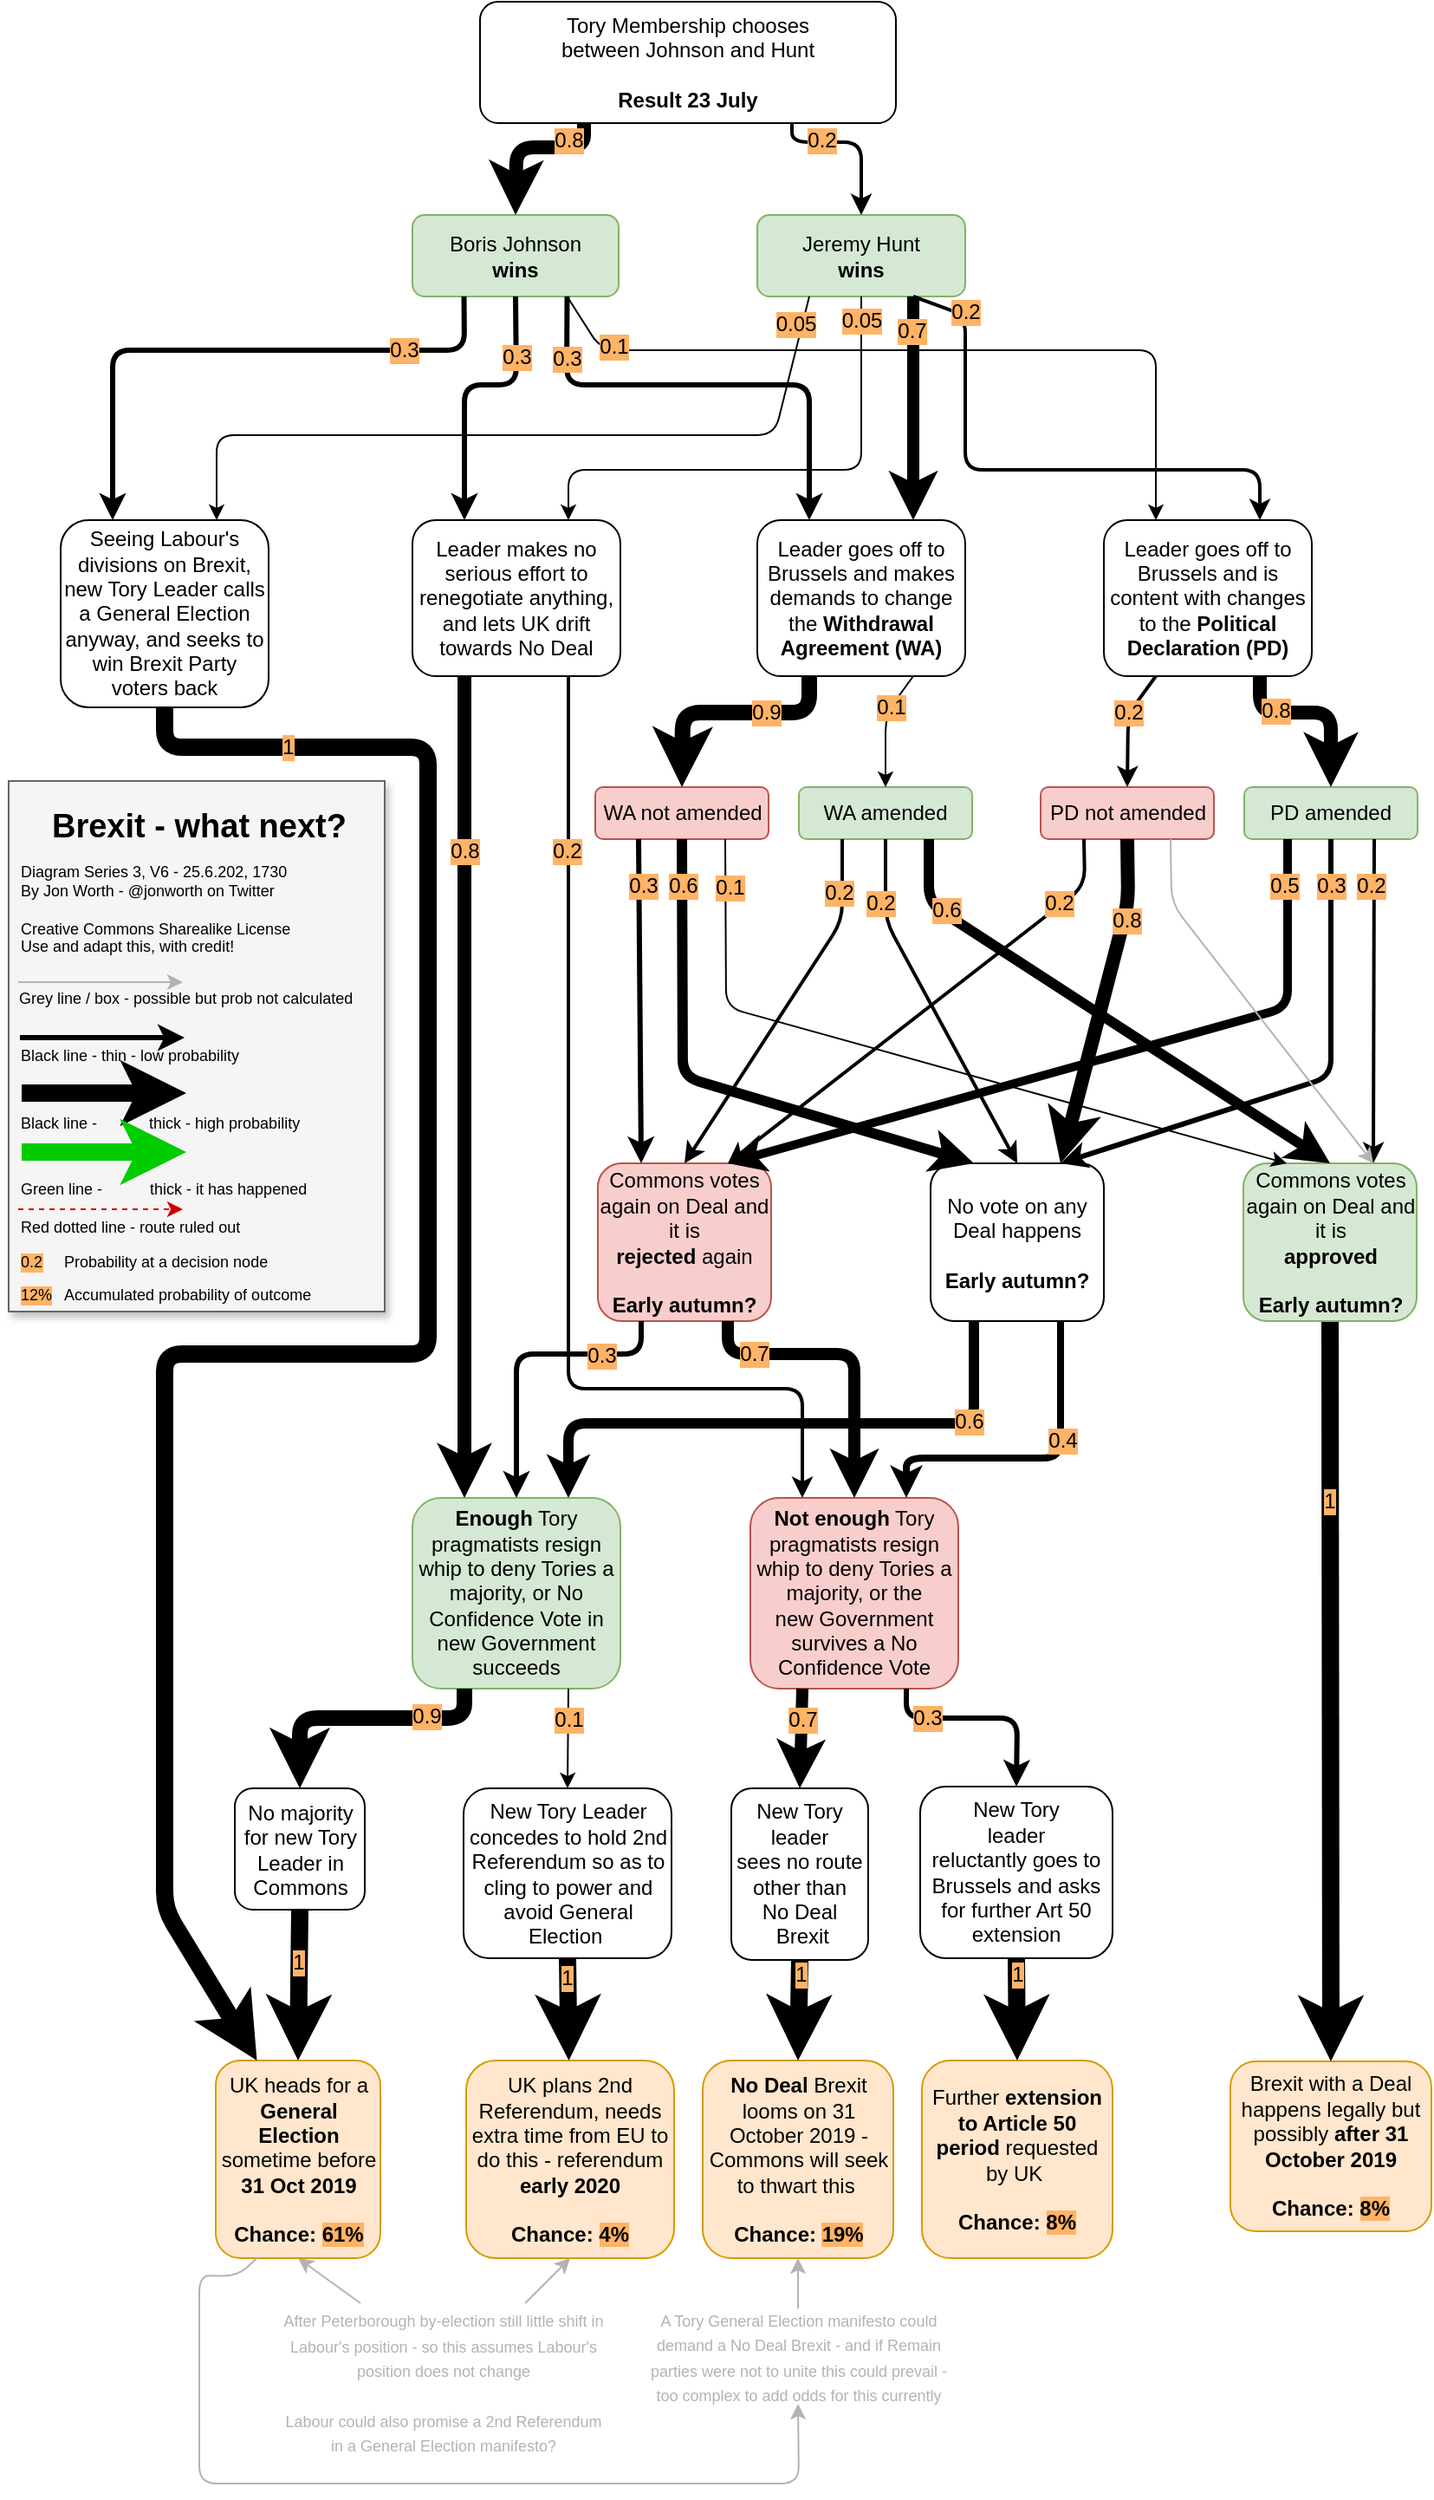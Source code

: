 <mxfile version="10.8.0" type="device"><diagram id="lSXVcm9r7wIJ1-dpV6qa" name="Page-1"><mxGraphModel dx="1078" dy="635" grid="1" gridSize="10" guides="1" tooltips="1" connect="1" arrows="1" fold="1" page="1" pageScale="1" pageWidth="827" pageHeight="1169" math="0" shadow="0"><root><mxCell id="0"/><mxCell id="1" parent="0"/><mxCell id="7K7P4XBZ72VktKCeOSTk-10" value="Tory Membership chooses&lt;br&gt;between Johnson and Hunt&lt;br&gt;&lt;br&gt;&lt;b&gt;Result 23 July&lt;/b&gt;&lt;br&gt;" style="rounded=1;whiteSpace=wrap;html=1;fontSize=12;" parent="1" vertex="1"><mxGeometry x="276" y="10" width="240" height="70" as="geometry"/></mxCell><mxCell id="7K7P4XBZ72VktKCeOSTk-11" value="Boris Johnson&lt;br&gt;&lt;b&gt;wins&lt;/b&gt;&lt;br&gt;" style="rounded=1;whiteSpace=wrap;html=1;fillColor=#d5e8d4;strokeColor=#82b366;fontSize=12;" parent="1" vertex="1"><mxGeometry x="237" y="133" width="119" height="47" as="geometry"/></mxCell><mxCell id="7K7P4XBZ72VktKCeOSTk-12" value="Jeremy Hunt&lt;br&gt;&lt;b&gt;wins&lt;/b&gt;&lt;br&gt;" style="rounded=1;whiteSpace=wrap;html=1;fillColor=#d5e8d4;strokeColor=#82b366;fontSize=12;" parent="1" vertex="1"><mxGeometry x="436" y="133" width="120" height="47" as="geometry"/></mxCell><mxCell id="7K7P4XBZ72VktKCeOSTk-15" value="&lt;b style=&quot;font-size: 12px&quot;&gt;Enough&lt;/b&gt; Tory pragmatists resign whip to deny Tories a majority, or No Confidence Vote in new Government succeeds" style="rounded=1;whiteSpace=wrap;html=1;fillColor=#d5e8d4;strokeColor=#82b366;fontSize=12;" parent="1" vertex="1"><mxGeometry x="237" y="873" width="120" height="110" as="geometry"/></mxCell><mxCell id="7K7P4XBZ72VktKCeOSTk-16" value="&lt;b style=&quot;font-size: 12px&quot;&gt;Not enough&lt;/b&gt; Tory pragmatists resign whip to deny Tories a majority, or the&lt;br&gt;new Government survives a No Confidence Vote" style="rounded=1;whiteSpace=wrap;html=1;fillColor=#f8cecc;strokeColor=#b85450;fontSize=12;" parent="1" vertex="1"><mxGeometry x="432" y="873" width="120" height="110" as="geometry"/></mxCell><mxCell id="7K7P4XBZ72VktKCeOSTk-19" value="" style="endArrow=classic;html=1;strokeWidth=8;entryX=0.5;entryY=0;entryDx=0;entryDy=0;exitX=0.25;exitY=1;exitDx=0;exitDy=0;fontSize=12;" parent="1" source="7K7P4XBZ72VktKCeOSTk-10" target="7K7P4XBZ72VktKCeOSTk-11" edge="1"><mxGeometry width="50" height="50" relative="1" as="geometry"><mxPoint x="171" y="39.5" as="sourcePoint"/><mxPoint x="221" y="-10.5" as="targetPoint"/><Array as="points"><mxPoint x="336" y="94"/><mxPoint x="297" y="94"/></Array></mxGeometry></mxCell><mxCell id="7K7P4XBZ72VktKCeOSTk-44" value="0.8" style="text;html=1;resizable=0;points=[];align=center;verticalAlign=middle;labelBackgroundColor=#FFB366;fontSize=12;" parent="7K7P4XBZ72VktKCeOSTk-19" vertex="1" connectable="0"><mxGeometry x="-0.246" y="-1" relative="1" as="geometry"><mxPoint x="11.5" y="-3" as="offset"/></mxGeometry></mxCell><mxCell id="7K7P4XBZ72VktKCeOSTk-20" value="" style="endArrow=classic;html=1;strokeWidth=2;entryX=0.5;entryY=0;entryDx=0;entryDy=0;fontSize=12;exitX=0.75;exitY=1;exitDx=0;exitDy=0;" parent="1" source="7K7P4XBZ72VktKCeOSTk-10" edge="1"><mxGeometry width="50" height="50" relative="1" as="geometry"><mxPoint x="456" y="91" as="sourcePoint"/><mxPoint x="496" y="133" as="targetPoint"/><Array as="points"><mxPoint x="456" y="91"/><mxPoint x="496" y="91"/></Array></mxGeometry></mxCell><mxCell id="7K7P4XBZ72VktKCeOSTk-45" value="0.2" style="text;html=1;resizable=0;points=[];align=center;verticalAlign=middle;labelBackgroundColor=#FFB366;fontSize=12;" parent="7K7P4XBZ72VktKCeOSTk-20" vertex="1" connectable="0"><mxGeometry x="-0.396" y="1" relative="1" as="geometry"><mxPoint as="offset"/></mxGeometry></mxCell><mxCell id="7K7P4XBZ72VktKCeOSTk-30" value="New Tory&lt;br&gt;leader&lt;br&gt;sees no route other than&lt;br&gt;No Deal&lt;br&gt;&amp;nbsp;Brexit" style="rounded=1;whiteSpace=wrap;html=1;fontSize=12;" parent="1" vertex="1"><mxGeometry x="421" y="1040.5" width="79" height="99" as="geometry"/></mxCell><mxCell id="7K7P4XBZ72VktKCeOSTk-32" value="New Tory Leader concedes to hold 2nd Referendum so as to cling to power and avoid General Election&amp;nbsp;" style="rounded=1;whiteSpace=wrap;html=1;fontSize=12;" parent="1" vertex="1"><mxGeometry x="266.5" y="1040.5" width="120" height="98" as="geometry"/></mxCell><mxCell id="7K7P4XBZ72VktKCeOSTk-33" value="" style="endArrow=classic;html=1;strokeWidth=1;exitX=0.75;exitY=1;exitDx=0;exitDy=0;fontSize=12;entryX=0.5;entryY=0;entryDx=0;entryDy=0;" parent="1" source="7K7P4XBZ72VktKCeOSTk-15" target="7K7P4XBZ72VktKCeOSTk-32" edge="1"><mxGeometry width="50" height="50" relative="1" as="geometry"><mxPoint x="11" y="870" as="sourcePoint"/><mxPoint x="115.5" y="872" as="targetPoint"/><Array as="points"/></mxGeometry></mxCell><mxCell id="7K7P4XBZ72VktKCeOSTk-53" value="0.1" style="text;html=1;resizable=0;points=[];align=center;verticalAlign=middle;labelBackgroundColor=#FFB366;fontSize=12;" parent="7K7P4XBZ72VktKCeOSTk-33" vertex="1" connectable="0"><mxGeometry x="-0.387" relative="1" as="geometry"><mxPoint as="offset"/></mxGeometry></mxCell><mxCell id="7K7P4XBZ72VktKCeOSTk-34" value="" style="endArrow=classic;html=1;strokeWidth=9;fontSize=12;entryX=0.5;entryY=0;entryDx=0;entryDy=0;exitX=0.25;exitY=1;exitDx=0;exitDy=0;" parent="1" source="7K7P4XBZ72VktKCeOSTk-15" target="ezZ561g6iPy63EXMOgBz-4" edge="1"><mxGeometry width="50" height="50" relative="1" as="geometry"><mxPoint x="105.5" y="822" as="sourcePoint"/><mxPoint x="155.5" y="852" as="targetPoint"/><Array as="points"><mxPoint x="267" y="1000"/><mxPoint x="172" y="1000"/></Array></mxGeometry></mxCell><mxCell id="7K7P4XBZ72VktKCeOSTk-54" value="0.9" style="text;html=1;resizable=0;points=[];align=center;verticalAlign=middle;labelBackgroundColor=#FFB366;fontSize=12;" parent="7K7P4XBZ72VktKCeOSTk-34" vertex="1" connectable="0"><mxGeometry x="-0.487" y="-1" relative="1" as="geometry"><mxPoint as="offset"/></mxGeometry></mxCell><mxCell id="7K7P4XBZ72VktKCeOSTk-35" value="" style="endArrow=classic;html=1;strokeWidth=7;exitX=0.25;exitY=1;exitDx=0;exitDy=0;entryX=0.5;entryY=0;entryDx=0;entryDy=0;fontSize=12;" parent="1" source="7K7P4XBZ72VktKCeOSTk-16" target="7K7P4XBZ72VktKCeOSTk-30" edge="1"><mxGeometry width="50" height="50" relative="1" as="geometry"><mxPoint x="531" y="880" as="sourcePoint"/><mxPoint x="581" y="830" as="targetPoint"/><Array as="points"/></mxGeometry></mxCell><mxCell id="7K7P4XBZ72VktKCeOSTk-55" value="0.7" style="text;html=1;resizable=0;points=[];align=center;verticalAlign=middle;labelBackgroundColor=#FFB366;fontSize=12;" parent="7K7P4XBZ72VktKCeOSTk-35" vertex="1" connectable="0"><mxGeometry x="-0.389" relative="1" as="geometry"><mxPoint as="offset"/></mxGeometry></mxCell><mxCell id="7K7P4XBZ72VktKCeOSTk-57" value="UK plans 2nd Referendum, needs extra time from EU to do this - referendum &lt;b&gt;early 2020&lt;br&gt;&lt;/b&gt;&lt;br&gt;&lt;b&gt;Chance: &lt;span style=&quot;background-color: rgb(255 , 179 , 102)&quot;&gt;4%&lt;/span&gt;&lt;/b&gt;&lt;br&gt;" style="rounded=1;whiteSpace=wrap;html=1;fillColor=#ffe6cc;strokeColor=#d79b00;fontSize=12;" parent="1" vertex="1"><mxGeometry x="268" y="1197.5" width="120" height="114" as="geometry"/></mxCell><mxCell id="7K7P4XBZ72VktKCeOSTk-63" value="&lt;b&gt;No Deal &lt;/b&gt;Brexit looms on 31 October 2019 - Commons will seek to thwart this&amp;nbsp;&lt;br&gt;&lt;br&gt;&lt;b&gt;Chance: &lt;span style=&quot;background-color: rgb(255 , 179 , 102)&quot;&gt;19%&lt;/span&gt;&lt;/b&gt;&lt;br&gt;" style="rounded=1;whiteSpace=wrap;html=1;fillColor=#ffe6cc;strokeColor=#d79b00;fontSize=12;" parent="1" vertex="1"><mxGeometry x="404.5" y="1197.5" width="110" height="114" as="geometry"/></mxCell><mxCell id="7K7P4XBZ72VktKCeOSTk-64" value="" style="endArrow=classic;html=1;strokeWidth=10;fontSize=12;entryX=0.5;entryY=0;entryDx=0;entryDy=0;exitX=0.5;exitY=1;exitDx=0;exitDy=0;" parent="1" source="7K7P4XBZ72VktKCeOSTk-30" target="7K7P4XBZ72VktKCeOSTk-63" edge="1"><mxGeometry width="50" height="50" relative="1" as="geometry"><mxPoint x="405.5" y="1200.5" as="sourcePoint"/><mxPoint x="436" y="1254.5" as="targetPoint"/></mxGeometry></mxCell><mxCell id="7K7P4XBZ72VktKCeOSTk-76" value="1" style="text;html=1;resizable=0;points=[];align=center;verticalAlign=middle;labelBackgroundColor=#FFB366;fontSize=12;" parent="7K7P4XBZ72VktKCeOSTk-64" vertex="1" connectable="0"><mxGeometry x="-0.394" relative="1" as="geometry"><mxPoint x="0.5" y="-9" as="offset"/></mxGeometry></mxCell><mxCell id="7K7P4XBZ72VktKCeOSTk-71" value="" style="endArrow=classic;html=1;strokeWidth=10;fontSize=12;exitX=0.5;exitY=1;exitDx=0;exitDy=0;" parent="1" source="7K7P4XBZ72VktKCeOSTk-32" target="7K7P4XBZ72VktKCeOSTk-57" edge="1"><mxGeometry width="50" height="50" relative="1" as="geometry"><mxPoint x="302" y="1120.5" as="sourcePoint"/><mxPoint x="302" y="1220.5" as="targetPoint"/></mxGeometry></mxCell><mxCell id="7K7P4XBZ72VktKCeOSTk-74" value="1" style="text;html=1;resizable=0;points=[];align=center;verticalAlign=middle;labelBackgroundColor=#FFB366;fontSize=12;" parent="7K7P4XBZ72VktKCeOSTk-71" vertex="1" connectable="0"><mxGeometry x="-0.616" y="-1" relative="1" as="geometry"><mxPoint as="offset"/></mxGeometry></mxCell><mxCell id="7K7P4XBZ72VktKCeOSTk-72" value="Brexit with a Deal happens legally but possibly &lt;b&gt;after&lt;/b&gt;&lt;b style=&quot;font-size: 12px&quot;&gt;&amp;nbsp;31 October 2019&lt;br&gt;&lt;br&gt;Chance: &lt;span style=&quot;background-color: rgb(255 , 179 , 102)&quot;&gt;8%&lt;/span&gt;&lt;br&gt;&lt;/b&gt;" style="rounded=1;whiteSpace=wrap;html=1;fillColor=#ffe6cc;strokeColor=#d79b00;fontSize=12;" parent="1" vertex="1"><mxGeometry x="709" y="1198" width="116" height="98" as="geometry"/></mxCell><mxCell id="7K7P4XBZ72VktKCeOSTk-73" value="" style="endArrow=classic;html=1;strokeWidth=10;fontSize=12;entryX=0.5;entryY=0;entryDx=0;entryDy=0;exitX=0.5;exitY=1;exitDx=0;exitDy=0;" parent="1" source="BL-kFux2TK3ZMEraRpLe-17" target="7K7P4XBZ72VktKCeOSTk-72" edge="1"><mxGeometry width="50" height="50" relative="1" as="geometry"><mxPoint x="613" y="989" as="sourcePoint"/><mxPoint x="501.5" y="969" as="targetPoint"/></mxGeometry></mxCell><mxCell id="7K7P4XBZ72VktKCeOSTk-80" value="1" style="text;html=1;resizable=0;points=[];align=center;verticalAlign=middle;labelBackgroundColor=#FFB366;fontSize=12;" parent="7K7P4XBZ72VktKCeOSTk-73" vertex="1" connectable="0"><mxGeometry x="-0.515" y="-1" relative="1" as="geometry"><mxPoint as="offset"/></mxGeometry></mxCell><mxCell id="7K7P4XBZ72VktKCeOSTk-86" value="" style="rounded=0;whiteSpace=wrap;html=1;labelBackgroundColor=none;strokeColor=#666666;fontSize=10;fontColor=#333333;fillColor=#f5f5f5;shadow=1;" parent="1" vertex="1"><mxGeometry x="4" y="459.5" width="217" height="306" as="geometry"/></mxCell><mxCell id="7K7P4XBZ72VktKCeOSTk-87" value="Grey line / box - possible but prob not calculated" style="text;html=1;resizable=0;points=[];autosize=1;align=left;verticalAlign=top;spacingTop=-4;fontSize=9;" parent="1" vertex="1"><mxGeometry x="8" y="576.5" width="210" height="10" as="geometry"/></mxCell><mxCell id="7K7P4XBZ72VktKCeOSTk-88" value="&lt;b&gt;&lt;font style=&quot;font-size: 19px&quot;&gt;Brexit - what next?&lt;/font&gt;&lt;br&gt;&lt;/b&gt;" style="text;html=1;strokeColor=none;fillColor=none;spacing=5;spacingTop=-20;whiteSpace=wrap;overflow=hidden;rounded=0;labelBackgroundColor=none;fontSize=24;align=center;" parent="1" vertex="1"><mxGeometry x="5.5" y="479.5" width="216" height="44" as="geometry"/></mxCell><mxCell id="7K7P4XBZ72VktKCeOSTk-89" value="" style="endArrow=classic;html=1;strokeColor=#B3B3B3;strokeWidth=1;fillColor=#000000;fontSize=9;" parent="1" edge="1"><mxGeometry width="50" height="50" relative="1" as="geometry"><mxPoint x="9.5" y="575.5" as="sourcePoint"/><mxPoint x="104.5" y="575.5" as="targetPoint"/></mxGeometry></mxCell><mxCell id="7K7P4XBZ72VktKCeOSTk-90" value="Black line - thin - low probability" style="text;html=1;resizable=0;points=[];autosize=1;align=left;verticalAlign=top;spacingTop=-4;fontSize=9;" parent="1" vertex="1"><mxGeometry x="9" y="609.5" width="180" height="20" as="geometry"/></mxCell><mxCell id="7K7P4XBZ72VktKCeOSTk-91" value="" style="endArrow=classic;html=1;strokeColor=#000000;strokeWidth=3;fillColor=#000000;fontSize=9;" parent="1" edge="1"><mxGeometry width="50" height="50" relative="1" as="geometry"><mxPoint x="10.5" y="607.5" as="sourcePoint"/><mxPoint x="105.5" y="607.5" as="targetPoint"/></mxGeometry></mxCell><mxCell id="7K7P4XBZ72VktKCeOSTk-92" value="Black line -&amp;nbsp; &amp;nbsp; &amp;nbsp; &amp;nbsp; &amp;nbsp; &amp;nbsp; thick - high probability" style="text;html=1;resizable=0;points=[];autosize=1;align=left;verticalAlign=top;spacingTop=-4;fontSize=9;" parent="1" vertex="1"><mxGeometry x="8.5" y="648.5" width="180" height="10" as="geometry"/></mxCell><mxCell id="7K7P4XBZ72VktKCeOSTk-93" value="" style="endArrow=classic;html=1;strokeColor=#000000;strokeWidth=10;fillColor=#000000;fontSize=9;" parent="1" edge="1"><mxGeometry width="50" height="50" relative="1" as="geometry"><mxPoint x="11.5" y="639.5" as="sourcePoint"/><mxPoint x="106.5" y="639.5" as="targetPoint"/></mxGeometry></mxCell><mxCell id="7K7P4XBZ72VktKCeOSTk-94" value="0.2" style="text;html=1;resizable=0;points=[];autosize=1;align=left;verticalAlign=top;spacingTop=-4;labelBackgroundColor=#FFB366;fontSize=9;" parent="1" vertex="1"><mxGeometry x="8.5" y="729" width="30" height="20" as="geometry"/></mxCell><mxCell id="7K7P4XBZ72VktKCeOSTk-95" value="Probability at a decision node" style="text;html=1;resizable=0;points=[];autosize=1;align=left;verticalAlign=top;spacingTop=-4;fontSize=9;" parent="1" vertex="1"><mxGeometry x="33.5" y="729" width="150" height="10" as="geometry"/></mxCell><mxCell id="7K7P4XBZ72VktKCeOSTk-96" value="&lt;div style=&quot;font-size: 9px&quot;&gt;&lt;span style=&quot;font-size: 9px&quot;&gt;Diagram Series 3, V6 -&amp;nbsp;&lt;/span&gt;&lt;span&gt;25.6.202, 1730&lt;/span&gt;&lt;/div&gt;&lt;div style=&quot;font-size: 9px&quot;&gt;&lt;span&gt;By Jon Worth - @jonworth on Twitter&lt;/span&gt;&lt;/div&gt;&lt;div style=&quot;font-size: 9px&quot;&gt;&lt;span&gt;&lt;br&gt;&lt;/span&gt;&lt;/div&gt;&lt;div style=&quot;font-size: 9px&quot;&gt;&lt;span&gt;Creative Commons Sharealike License&lt;/span&gt;&lt;/div&gt;&lt;div style=&quot;font-size: 9px&quot;&gt;&lt;span&gt;Use and adapt this, with credit!&lt;/span&gt;&lt;/div&gt;&lt;font style=&quot;font-size: 9px&quot;&gt;&lt;br style=&quot;font-size: 9px&quot;&gt;&lt;/font&gt;" style="text;html=1;strokeColor=none;fillColor=none;align=left;verticalAlign=middle;whiteSpace=wrap;rounded=0;labelBackgroundColor=none;fontSize=9;fontColor=#000000;" parent="1" vertex="1"><mxGeometry x="9" y="513.5" width="212" height="51" as="geometry"/></mxCell><mxCell id="7K7P4XBZ72VktKCeOSTk-97" value="" style="endArrow=classic;html=1;strokeColor=#00CC00;strokeWidth=10;fillColor=#000000;fontSize=9;" parent="1" edge="1"><mxGeometry width="50" height="50" relative="1" as="geometry"><mxPoint x="11.5" y="673.5" as="sourcePoint"/><mxPoint x="106.5" y="673.5" as="targetPoint"/></mxGeometry></mxCell><mxCell id="7K7P4XBZ72VktKCeOSTk-98" value="Green line -&amp;nbsp; &amp;nbsp; &amp;nbsp; &amp;nbsp; &amp;nbsp; &amp;nbsp;thick - it has happened" style="text;html=1;resizable=0;points=[];autosize=1;align=left;verticalAlign=top;spacingTop=-4;fontSize=9;" parent="1" vertex="1"><mxGeometry x="9" y="686.5" width="180" height="10" as="geometry"/></mxCell><mxCell id="7K7P4XBZ72VktKCeOSTk-99" value="" style="endArrow=classic;html=1;strokeColor=#CC0000;strokeWidth=1;fillColor=#000000;dashed=1;fontSize=9;" parent="1" edge="1"><mxGeometry width="50" height="50" relative="1" as="geometry"><mxPoint x="9.5" y="706.5" as="sourcePoint"/><mxPoint x="104.5" y="706.5" as="targetPoint"/></mxGeometry></mxCell><mxCell id="7K7P4XBZ72VktKCeOSTk-100" value="Red dotted line - route ruled out" style="text;html=1;resizable=0;points=[];autosize=1;align=left;verticalAlign=top;spacingTop=-4;fontSize=9;" parent="1" vertex="1"><mxGeometry x="9" y="708.5" width="180" height="20" as="geometry"/></mxCell><mxCell id="7K7P4XBZ72VktKCeOSTk-101" value="Accumulated probability of outcome" style="text;html=1;resizable=0;points=[];autosize=1;align=left;verticalAlign=top;spacingTop=-4;fontSize=9;" parent="1" vertex="1"><mxGeometry x="33.5" y="748" width="170" height="10" as="geometry"/></mxCell><mxCell id="7K7P4XBZ72VktKCeOSTk-102" value="12%" style="text;html=1;resizable=0;points=[];autosize=1;align=left;verticalAlign=top;spacingTop=-4;labelBackgroundColor=#FFB366;fontSize=9;" parent="1" vertex="1"><mxGeometry x="8.5" y="748" width="40" height="10" as="geometry"/></mxCell><mxCell id="9AvK6IJEHmHZXyQBlQg6-1" value="&lt;font style=&quot;font-size: 9px&quot; color=&quot;#b3b3b3&quot;&gt;After Peterborough by-election still little shift in Labour's position - so this assumes Labour's position does not change&lt;br&gt;&lt;br&gt;Labour could also promise a 2nd Referendum in a General Election manifesto?&lt;br&gt;&lt;/font&gt;" style="text;html=1;strokeColor=none;fillColor=none;align=center;verticalAlign=middle;whiteSpace=wrap;rounded=0;" parent="1" vertex="1"><mxGeometry x="159.5" y="1337.5" width="190" height="90" as="geometry"/></mxCell><mxCell id="9AvK6IJEHmHZXyQBlQg6-3" value="" style="endArrow=classic;html=1;strokeColor=#B3B3B3;entryX=0.5;entryY=1;entryDx=0;entryDy=0;exitX=0.25;exitY=0;exitDx=0;exitDy=0;" parent="1" source="9AvK6IJEHmHZXyQBlQg6-1" target="ezZ561g6iPy63EXMOgBz-5" edge="1"><mxGeometry width="50" height="50" relative="1" as="geometry"><mxPoint x="121" y="1341.5" as="sourcePoint"/><mxPoint x="253.4" y="1365.9" as="targetPoint"/><Array as="points"/></mxGeometry></mxCell><mxCell id="9AvK6IJEHmHZXyQBlQg6-4" value="&lt;font style=&quot;font-size: 9px&quot; color=&quot;#b3b3b3&quot;&gt;A Tory General Election manifesto could demand a No Deal Brexit - and if Remain parties were not to unite this could prevail - too complex to add odds for this currently&lt;br&gt;&lt;/font&gt;" style="text;html=1;strokeColor=none;fillColor=none;align=center;verticalAlign=middle;whiteSpace=wrap;rounded=0;" parent="1" vertex="1"><mxGeometry x="372.5" y="1340.5" width="174" height="55" as="geometry"/></mxCell><mxCell id="9AvK6IJEHmHZXyQBlQg6-6" value="" style="endArrow=classic;html=1;strokeColor=#B3B3B3;entryX=0.5;entryY=1;entryDx=0;entryDy=0;exitX=0.5;exitY=0;exitDx=0;exitDy=0;" parent="1" source="9AvK6IJEHmHZXyQBlQg6-4" target="7K7P4XBZ72VktKCeOSTk-63" edge="1"><mxGeometry width="50" height="50" relative="1" as="geometry"><mxPoint x="292.6" y="1321.9" as="sourcePoint"/><mxPoint x="359.8" y="1358.7" as="targetPoint"/><Array as="points"/></mxGeometry></mxCell><mxCell id="ezZ561g6iPy63EXMOgBz-4" value="No majority for new Tory Leader in Commons" style="rounded=1;whiteSpace=wrap;html=1;fontSize=12;" parent="1" vertex="1"><mxGeometry x="134.5" y="1040.5" width="75" height="70" as="geometry"/></mxCell><mxCell id="ezZ561g6iPy63EXMOgBz-5" value="UK heads for a &lt;b&gt;General Election &lt;/b&gt;sometime before&lt;b&gt; 31 Oct 2019&lt;br&gt;&lt;/b&gt;&lt;br&gt;&lt;b&gt;Chance: &lt;span style=&quot;background-color: rgb(255 , 179 , 102)&quot;&gt;61%&lt;/span&gt;&lt;/b&gt;&lt;br&gt;" style="rounded=1;whiteSpace=wrap;html=1;fillColor=#ffe6cc;strokeColor=#d79b00;fontSize=12;" parent="1" vertex="1"><mxGeometry x="123.5" y="1197.5" width="95" height="114" as="geometry"/></mxCell><mxCell id="ezZ561g6iPy63EXMOgBz-6" value="" style="endArrow=classic;html=1;strokeWidth=10;fontSize=12;exitX=0.5;exitY=1;exitDx=0;exitDy=0;entryX=0.5;entryY=0;entryDx=0;entryDy=0;" parent="1" source="ezZ561g6iPy63EXMOgBz-4" target="ezZ561g6iPy63EXMOgBz-5" edge="1"><mxGeometry width="50" height="50" relative="1" as="geometry"><mxPoint x="52.5" y="1340.5" as="sourcePoint"/><mxPoint x="102.5" y="1290.5" as="targetPoint"/></mxGeometry></mxCell><mxCell id="ezZ561g6iPy63EXMOgBz-7" value="1" style="text;html=1;resizable=0;points=[];align=center;verticalAlign=middle;labelBackgroundColor=#FFB366;fontSize=12;" parent="ezZ561g6iPy63EXMOgBz-6" vertex="1" connectable="0"><mxGeometry x="-0.313" y="-1" relative="1" as="geometry"><mxPoint as="offset"/></mxGeometry></mxCell><mxCell id="ezZ561g6iPy63EXMOgBz-8" value="Seeing Labour's divisions on Brexit, new Tory Leader calls a General Election anyway, and seeks to win Brexit Party voters back" style="rounded=1;whiteSpace=wrap;html=1;fontSize=12;" parent="1" vertex="1"><mxGeometry x="34" y="309" width="120" height="108" as="geometry"/></mxCell><mxCell id="ezZ561g6iPy63EXMOgBz-9" value="" style="endArrow=classic;html=1;entryX=0.25;entryY=0;entryDx=0;entryDy=0;exitX=0.5;exitY=1;exitDx=0;exitDy=0;strokeWidth=10;" parent="1" source="ezZ561g6iPy63EXMOgBz-8" target="ezZ561g6iPy63EXMOgBz-5" edge="1"><mxGeometry width="50" height="50" relative="1" as="geometry"><mxPoint x="56" y="856" as="sourcePoint"/><mxPoint x="106" y="806" as="targetPoint"/><Array as="points"><mxPoint x="94" y="440"/><mxPoint x="246" y="440"/><mxPoint x="246" y="790"/><mxPoint x="94" y="790"/><mxPoint x="94" y="1110"/></Array></mxGeometry></mxCell><mxCell id="O7O-WKxeNENNEInKpeFR-5" value="1" style="text;html=1;resizable=0;points=[];align=center;verticalAlign=middle;labelBackgroundColor=#FFB366;" parent="ezZ561g6iPy63EXMOgBz-9" vertex="1" connectable="0"><mxGeometry x="-0.83" relative="1" as="geometry"><mxPoint as="offset"/></mxGeometry></mxCell><mxCell id="ezZ561g6iPy63EXMOgBz-14" value="" style="endArrow=classic;html=1;strokeColor=#B3B3B3;entryX=0.5;entryY=1;entryDx=0;entryDy=0;exitX=0.75;exitY=0;exitDx=0;exitDy=0;" parent="1" source="9AvK6IJEHmHZXyQBlQg6-1" target="7K7P4XBZ72VktKCeOSTk-57" edge="1"><mxGeometry width="50" height="50" relative="1" as="geometry"><mxPoint x="160.2" y="1371.5" as="sourcePoint"/><mxPoint x="150.6" y="1321.9" as="targetPoint"/><Array as="points"/></mxGeometry></mxCell><mxCell id="ezZ561g6iPy63EXMOgBz-15" value="" style="endArrow=classic;html=1;strokeWidth=1;entryX=0.5;entryY=1;entryDx=0;entryDy=0;exitX=0.25;exitY=1;exitDx=0;exitDy=0;strokeColor=#B3B3B3;" parent="1" source="ezZ561g6iPy63EXMOgBz-5" target="9AvK6IJEHmHZXyQBlQg6-4" edge="1"><mxGeometry width="50" height="50" relative="1" as="geometry"><mxPoint x="204" y="1312" as="sourcePoint"/><mxPoint x="474" y="1421.5" as="targetPoint"/><Array as="points"><mxPoint x="136" y="1322"/><mxPoint x="114" y="1321.5"/><mxPoint x="114" y="1441.5"/><mxPoint x="460" y="1441.5"/></Array></mxGeometry></mxCell><mxCell id="BL-kFux2TK3ZMEraRpLe-1" value="" style="endArrow=classic;html=1;strokeWidth=1;exitX=0.25;exitY=1;exitDx=0;exitDy=0;entryX=0.75;entryY=0;entryDx=0;entryDy=0;" edge="1" parent="1" source="7K7P4XBZ72VktKCeOSTk-12" target="ezZ561g6iPy63EXMOgBz-8"><mxGeometry width="50" height="50" relative="1" as="geometry"><mxPoint x="276" y="550" as="sourcePoint"/><mxPoint x="326" y="500" as="targetPoint"/><Array as="points"><mxPoint x="446" y="260"/><mxPoint x="124" y="260"/></Array></mxGeometry></mxCell><mxCell id="BL-kFux2TK3ZMEraRpLe-44" value="0.05" style="text;html=1;resizable=0;points=[];align=center;verticalAlign=middle;labelBackgroundColor=#FFB366;" vertex="1" connectable="0" parent="BL-kFux2TK3ZMEraRpLe-1"><mxGeometry x="-0.856" relative="1" as="geometry"><mxPoint y="-16" as="offset"/></mxGeometry></mxCell><mxCell id="BL-kFux2TK3ZMEraRpLe-2" value="" style="endArrow=classic;html=1;strokeWidth=3;exitX=0.25;exitY=1;exitDx=0;exitDy=0;entryX=0.25;entryY=0;entryDx=0;entryDy=0;" edge="1" parent="1" source="7K7P4XBZ72VktKCeOSTk-11" target="ezZ561g6iPy63EXMOgBz-8"><mxGeometry width="50" height="50" relative="1" as="geometry"><mxPoint x="372" y="380" as="sourcePoint"/><mxPoint x="110" y="680" as="targetPoint"/><Array as="points"><mxPoint x="267" y="211"/><mxPoint x="64" y="211"/></Array></mxGeometry></mxCell><mxCell id="BL-kFux2TK3ZMEraRpLe-40" value="0.3" style="text;html=1;resizable=0;points=[];align=center;verticalAlign=middle;labelBackgroundColor=#FFB366;" vertex="1" connectable="0" parent="BL-kFux2TK3ZMEraRpLe-2"><mxGeometry x="-0.603" relative="1" as="geometry"><mxPoint as="offset"/></mxGeometry></mxCell><mxCell id="BL-kFux2TK3ZMEraRpLe-4" value="Leader goes off to Brussels and makes demands to change the &lt;b&gt;Withdrawal Agreement (WA)&lt;/b&gt;" style="rounded=1;whiteSpace=wrap;html=1;" vertex="1" parent="1"><mxGeometry x="436" y="309" width="120" height="90" as="geometry"/></mxCell><mxCell id="BL-kFux2TK3ZMEraRpLe-5" value="WA not amended" style="rounded=1;whiteSpace=wrap;html=1;fillColor=#f8cecc;strokeColor=#b85450;fontSize=12;" vertex="1" parent="1"><mxGeometry x="342.5" y="463" width="100" height="30" as="geometry"/></mxCell><mxCell id="BL-kFux2TK3ZMEraRpLe-6" value="WA amended" style="rounded=1;whiteSpace=wrap;html=1;fillColor=#d5e8d4;strokeColor=#82b366;fontSize=12;" vertex="1" parent="1"><mxGeometry x="460" y="463" width="100" height="30" as="geometry"/></mxCell><mxCell id="BL-kFux2TK3ZMEraRpLe-7" value="Leader goes off to Brussels and is content with changes to the &lt;b&gt;Political Declaration (PD)&lt;/b&gt;" style="rounded=1;whiteSpace=wrap;html=1;" vertex="1" parent="1"><mxGeometry x="636" y="309" width="120" height="90" as="geometry"/></mxCell><mxCell id="BL-kFux2TK3ZMEraRpLe-8" value="" style="endArrow=classic;html=1;strokeWidth=1;exitX=0.75;exitY=1;exitDx=0;exitDy=0;entryX=0.5;entryY=0;entryDx=0;entryDy=0;" edge="1" parent="1" source="BL-kFux2TK3ZMEraRpLe-4" target="BL-kFux2TK3ZMEraRpLe-6"><mxGeometry width="50" height="50" relative="1" as="geometry"><mxPoint x="639" y="509" as="sourcePoint"/><mxPoint x="689" y="459" as="targetPoint"/><Array as="points"><mxPoint x="510" y="421"/></Array></mxGeometry></mxCell><mxCell id="BL-kFux2TK3ZMEraRpLe-52" value="0.1" style="text;html=1;resizable=0;points=[];align=center;verticalAlign=middle;labelBackgroundColor=#FFB366;" vertex="1" connectable="0" parent="BL-kFux2TK3ZMEraRpLe-8"><mxGeometry x="-0.363" relative="1" as="geometry"><mxPoint as="offset"/></mxGeometry></mxCell><mxCell id="BL-kFux2TK3ZMEraRpLe-9" value="" style="endArrow=classic;html=1;strokeWidth=9;exitX=0.25;exitY=1;exitDx=0;exitDy=0;entryX=0.5;entryY=0;entryDx=0;entryDy=0;" edge="1" parent="1" source="BL-kFux2TK3ZMEraRpLe-4" target="BL-kFux2TK3ZMEraRpLe-5"><mxGeometry width="50" height="50" relative="1" as="geometry"><mxPoint x="495" y="409" as="sourcePoint"/><mxPoint x="525" y="453" as="targetPoint"/><Array as="points"><mxPoint x="466" y="420"/><mxPoint x="393" y="420"/></Array></mxGeometry></mxCell><mxCell id="BL-kFux2TK3ZMEraRpLe-51" value="0.9" style="text;html=1;resizable=0;points=[];align=center;verticalAlign=middle;labelBackgroundColor=#FFB366;" vertex="1" connectable="0" parent="BL-kFux2TK3ZMEraRpLe-9"><mxGeometry x="-0.327" relative="1" as="geometry"><mxPoint as="offset"/></mxGeometry></mxCell><mxCell id="BL-kFux2TK3ZMEraRpLe-10" value="PD amended" style="rounded=1;whiteSpace=wrap;html=1;fillColor=#d5e8d4;strokeColor=#82b366;fontSize=12;" vertex="1" parent="1"><mxGeometry x="717" y="463" width="100" height="30" as="geometry"/></mxCell><mxCell id="BL-kFux2TK3ZMEraRpLe-11" value="PD not amended" style="rounded=1;whiteSpace=wrap;html=1;fillColor=#f8cecc;strokeColor=#b85450;fontSize=12;" vertex="1" parent="1"><mxGeometry x="599.5" y="463" width="100" height="30" as="geometry"/></mxCell><mxCell id="BL-kFux2TK3ZMEraRpLe-12" value="" style="endArrow=classic;html=1;strokeWidth=8;entryX=0.5;entryY=0;entryDx=0;entryDy=0;" edge="1" parent="1" target="BL-kFux2TK3ZMEraRpLe-10"><mxGeometry width="50" height="50" relative="1" as="geometry"><mxPoint x="726" y="399" as="sourcePoint"/><mxPoint x="525" y="453" as="targetPoint"/><Array as="points"><mxPoint x="726" y="420"/><mxPoint x="767" y="420"/></Array></mxGeometry></mxCell><mxCell id="BL-kFux2TK3ZMEraRpLe-54" value="0.8" style="text;html=1;resizable=0;points=[];align=center;verticalAlign=middle;labelBackgroundColor=#FFB366;" vertex="1" connectable="0" parent="BL-kFux2TK3ZMEraRpLe-12"><mxGeometry x="-0.425" y="2" relative="1" as="geometry"><mxPoint y="1" as="offset"/></mxGeometry></mxCell><mxCell id="BL-kFux2TK3ZMEraRpLe-13" value="" style="endArrow=classic;html=1;strokeWidth=2;exitX=0.25;exitY=1;exitDx=0;exitDy=0;entryX=0.5;entryY=0;entryDx=0;entryDy=0;" edge="1" parent="1" source="BL-kFux2TK3ZMEraRpLe-7" target="BL-kFux2TK3ZMEraRpLe-11"><mxGeometry width="50" height="50" relative="1" as="geometry"><mxPoint x="435" y="409" as="sourcePoint"/><mxPoint x="408" y="453" as="targetPoint"/><Array as="points"><mxPoint x="650" y="421"/></Array></mxGeometry></mxCell><mxCell id="BL-kFux2TK3ZMEraRpLe-53" value="0.2" style="text;html=1;resizable=0;points=[];align=center;verticalAlign=middle;labelBackgroundColor=#FFB366;" vertex="1" connectable="0" parent="BL-kFux2TK3ZMEraRpLe-13"><mxGeometry x="-0.254" y="-1" relative="1" as="geometry"><mxPoint as="offset"/></mxGeometry></mxCell><mxCell id="BL-kFux2TK3ZMEraRpLe-16" value="Commons votes again on Deal and it is &lt;b&gt;rejected&lt;/b&gt;&amp;nbsp;again&lt;br&gt;&lt;br&gt;&lt;b&gt;Early autumn?&lt;/b&gt;&lt;br&gt;" style="rounded=1;whiteSpace=wrap;html=1;fillColor=#f8cecc;strokeColor=#b85450;fontSize=12;" vertex="1" parent="1"><mxGeometry x="344" y="680" width="100" height="91" as="geometry"/></mxCell><mxCell id="BL-kFux2TK3ZMEraRpLe-17" value="Commons votes again on Deal and it is&lt;br&gt;&lt;b&gt;approved&lt;br&gt;&lt;/b&gt;&lt;br&gt;&lt;b&gt;Early autumn?&lt;/b&gt;&lt;br&gt;" style="rounded=1;whiteSpace=wrap;html=1;fillColor=#d5e8d4;strokeColor=#82b366;fontSize=12;" vertex="1" parent="1"><mxGeometry x="716.5" y="680" width="100" height="91" as="geometry"/></mxCell><mxCell id="BL-kFux2TK3ZMEraRpLe-18" value="No vote on any Deal happens&lt;br&gt;&lt;br&gt;&lt;b&gt;Early autumn?&lt;/b&gt;&lt;br&gt;" style="rounded=1;whiteSpace=wrap;html=1;fontSize=12;" vertex="1" parent="1"><mxGeometry x="536" y="680" width="100" height="91" as="geometry"/></mxCell><mxCell id="BL-kFux2TK3ZMEraRpLe-20" value="" style="endArrow=classic;html=1;strokeWidth=6;exitX=0.75;exitY=1;exitDx=0;exitDy=0;entryX=0.5;entryY=0;entryDx=0;entryDy=0;" edge="1" parent="1" source="BL-kFux2TK3ZMEraRpLe-6" target="BL-kFux2TK3ZMEraRpLe-17"><mxGeometry width="50" height="50" relative="1" as="geometry"><mxPoint x="723" y="659" as="sourcePoint"/><mxPoint x="773" y="609" as="targetPoint"/><Array as="points"><mxPoint x="535" y="530"/></Array></mxGeometry></mxCell><mxCell id="BL-kFux2TK3ZMEraRpLe-62" value="0.6" style="text;html=1;resizable=0;points=[];align=center;verticalAlign=middle;labelBackgroundColor=#FFB366;" vertex="1" connectable="0" parent="BL-kFux2TK3ZMEraRpLe-20"><mxGeometry x="-0.701" y="2" relative="1" as="geometry"><mxPoint as="offset"/></mxGeometry></mxCell><mxCell id="BL-kFux2TK3ZMEraRpLe-21" value="" style="endArrow=classic;html=1;strokeWidth=2;exitX=0.25;exitY=1;exitDx=0;exitDy=0;entryX=0.5;entryY=0;entryDx=0;entryDy=0;" edge="1" parent="1" source="BL-kFux2TK3ZMEraRpLe-6" target="BL-kFux2TK3ZMEraRpLe-16"><mxGeometry width="50" height="50" relative="1" as="geometry"><mxPoint x="534" y="483" as="sourcePoint"/><mxPoint x="569" y="518" as="targetPoint"/><Array as="points"><mxPoint x="485" y="540"/></Array></mxGeometry></mxCell><mxCell id="BL-kFux2TK3ZMEraRpLe-60" value="0.2" style="text;html=1;resizable=0;points=[];align=center;verticalAlign=middle;labelBackgroundColor=#FFB366;" vertex="1" connectable="0" parent="BL-kFux2TK3ZMEraRpLe-21"><mxGeometry x="-0.715" y="-2" relative="1" as="geometry"><mxPoint as="offset"/></mxGeometry></mxCell><mxCell id="BL-kFux2TK3ZMEraRpLe-24" value="" style="endArrow=classic;html=1;strokeWidth=2;entryX=0.75;entryY=0;entryDx=0;entryDy=0;exitX=0.75;exitY=1;exitDx=0;exitDy=0;" edge="1" parent="1" source="BL-kFux2TK3ZMEraRpLe-10" target="BL-kFux2TK3ZMEraRpLe-17"><mxGeometry width="50" height="50" relative="1" as="geometry"><mxPoint x="730" y="710" as="sourcePoint"/><mxPoint x="780" y="660" as="targetPoint"/></mxGeometry></mxCell><mxCell id="BL-kFux2TK3ZMEraRpLe-65" value="0.2" style="text;html=1;resizable=0;points=[];align=center;verticalAlign=middle;labelBackgroundColor=#FFB366;" vertex="1" connectable="0" parent="BL-kFux2TK3ZMEraRpLe-24"><mxGeometry x="-0.459" relative="1" as="geometry"><mxPoint x="-2" y="-24" as="offset"/></mxGeometry></mxCell><mxCell id="BL-kFux2TK3ZMEraRpLe-25" value="" style="endArrow=classic;html=1;strokeWidth=5;entryX=0.75;entryY=0;entryDx=0;entryDy=0;exitX=0.25;exitY=1;exitDx=0;exitDy=0;" edge="1" parent="1" source="BL-kFux2TK3ZMEraRpLe-10" target="BL-kFux2TK3ZMEraRpLe-16"><mxGeometry width="50" height="50" relative="1" as="geometry"><mxPoint x="500" y="540" as="sourcePoint"/><mxPoint x="550" y="490" as="targetPoint"/><Array as="points"><mxPoint x="742" y="590"/></Array></mxGeometry></mxCell><mxCell id="BL-kFux2TK3ZMEraRpLe-67" value="0.5" style="text;html=1;resizable=0;points=[];align=center;verticalAlign=middle;labelBackgroundColor=#FFB366;" vertex="1" connectable="0" parent="BL-kFux2TK3ZMEraRpLe-25"><mxGeometry x="-0.727" y="-3" relative="1" as="geometry"><mxPoint x="1" y="-32" as="offset"/></mxGeometry></mxCell><mxCell id="BL-kFux2TK3ZMEraRpLe-26" value="" style="endArrow=classic;html=1;strokeWidth=3;entryX=0.25;entryY=0;entryDx=0;entryDy=0;exitX=0.25;exitY=1;exitDx=0;exitDy=0;" edge="1" parent="1" source="BL-kFux2TK3ZMEraRpLe-5" target="BL-kFux2TK3ZMEraRpLe-16"><mxGeometry width="50" height="50" relative="1" as="geometry"><mxPoint x="300" y="570" as="sourcePoint"/><mxPoint x="350" y="520" as="targetPoint"/><Array as="points"/></mxGeometry></mxCell><mxCell id="BL-kFux2TK3ZMEraRpLe-50" value="0.3" style="text;html=1;resizable=0;points=[];align=center;verticalAlign=middle;labelBackgroundColor=#FFB366;" vertex="1" connectable="0" parent="BL-kFux2TK3ZMEraRpLe-26"><mxGeometry x="-0.519" y="1" relative="1" as="geometry"><mxPoint x="1" y="-18" as="offset"/></mxGeometry></mxCell><mxCell id="BL-kFux2TK3ZMEraRpLe-27" value="" style="endArrow=classic;html=1;strokeWidth=6;entryX=0.25;entryY=0;entryDx=0;entryDy=0;exitX=0.5;exitY=1;exitDx=0;exitDy=0;" edge="1" parent="1" source="BL-kFux2TK3ZMEraRpLe-5" target="BL-kFux2TK3ZMEraRpLe-18"><mxGeometry width="50" height="50" relative="1" as="geometry"><mxPoint x="367" y="483" as="sourcePoint"/><mxPoint x="405" y="579" as="targetPoint"/><Array as="points"><mxPoint x="393" y="630"/></Array></mxGeometry></mxCell><mxCell id="BL-kFux2TK3ZMEraRpLe-55" value="0.6" style="text;html=1;resizable=0;points=[];align=center;verticalAlign=middle;labelBackgroundColor=#FFB366;" vertex="1" connectable="0" parent="BL-kFux2TK3ZMEraRpLe-27"><mxGeometry x="-0.527" y="-3" relative="1" as="geometry"><mxPoint x="2.5" y="-47" as="offset"/></mxGeometry></mxCell><mxCell id="BL-kFux2TK3ZMEraRpLe-28" value="" style="endArrow=classic;html=1;strokeWidth=1;entryX=0.25;entryY=0;entryDx=0;entryDy=0;exitX=0.75;exitY=1;exitDx=0;exitDy=0;" edge="1" parent="1" source="BL-kFux2TK3ZMEraRpLe-5" target="BL-kFux2TK3ZMEraRpLe-17"><mxGeometry width="50" height="50" relative="1" as="geometry"><mxPoint x="392" y="483" as="sourcePoint"/><mxPoint x="521" y="579" as="targetPoint"/><Array as="points"><mxPoint x="418" y="590"/></Array></mxGeometry></mxCell><mxCell id="BL-kFux2TK3ZMEraRpLe-56" value="0.1" style="text;html=1;resizable=0;points=[];align=center;verticalAlign=middle;labelBackgroundColor=#FFB366;" vertex="1" connectable="0" parent="BL-kFux2TK3ZMEraRpLe-28"><mxGeometry x="-0.689" y="2" relative="1" as="geometry"><mxPoint y="-40" as="offset"/></mxGeometry></mxCell><mxCell id="BL-kFux2TK3ZMEraRpLe-29" value="" style="endArrow=classic;html=1;strokeWidth=2;exitX=0.5;exitY=1;exitDx=0;exitDy=0;entryX=0.5;entryY=0;entryDx=0;entryDy=0;" edge="1" parent="1" source="BL-kFux2TK3ZMEraRpLe-6" target="BL-kFux2TK3ZMEraRpLe-18"><mxGeometry width="50" height="50" relative="1" as="geometry"><mxPoint x="484" y="483" as="sourcePoint"/><mxPoint x="430" y="579" as="targetPoint"/><Array as="points"><mxPoint x="510" y="540"/></Array></mxGeometry></mxCell><mxCell id="BL-kFux2TK3ZMEraRpLe-61" value="0.2" style="text;html=1;resizable=0;points=[];align=center;verticalAlign=middle;labelBackgroundColor=#FFB366;" vertex="1" connectable="0" parent="BL-kFux2TK3ZMEraRpLe-29"><mxGeometry x="-0.648" y="-3" relative="1" as="geometry"><mxPoint as="offset"/></mxGeometry></mxCell><mxCell id="BL-kFux2TK3ZMEraRpLe-30" value="" style="endArrow=classic;html=1;strokeWidth=3;entryX=0.75;entryY=0;entryDx=0;entryDy=0;exitX=0.5;exitY=1;exitDx=0;exitDy=0;" edge="1" parent="1" source="BL-kFux2TK3ZMEraRpLe-10" target="BL-kFux2TK3ZMEraRpLe-18"><mxGeometry width="50" height="50" relative="1" as="geometry"><mxPoint x="732" y="483" as="sourcePoint"/><mxPoint x="455" y="579" as="targetPoint"/><Array as="points"><mxPoint x="767" y="630"/></Array></mxGeometry></mxCell><mxCell id="BL-kFux2TK3ZMEraRpLe-66" value="0.3" style="text;html=1;resizable=0;points=[];align=center;verticalAlign=middle;labelBackgroundColor=#FFB366;" vertex="1" connectable="0" parent="BL-kFux2TK3ZMEraRpLe-30"><mxGeometry x="-0.516" relative="1" as="geometry"><mxPoint x="-0.5" y="-46" as="offset"/></mxGeometry></mxCell><mxCell id="BL-kFux2TK3ZMEraRpLe-31" value="" style="endArrow=classic;html=1;strokeWidth=8;exitX=0.25;exitY=1;exitDx=0;exitDy=0;entryX=0.25;entryY=0;entryDx=0;entryDy=0;" edge="1" parent="1" source="BL-kFux2TK3ZMEraRpLe-32" target="7K7P4XBZ72VktKCeOSTk-15"><mxGeometry width="50" height="50" relative="1" as="geometry"><mxPoint x="306" y="470" as="sourcePoint"/><mxPoint x="306" y="580" as="targetPoint"/></mxGeometry></mxCell><mxCell id="BL-kFux2TK3ZMEraRpLe-48" value="0.8" style="text;html=1;resizable=0;points=[];align=center;verticalAlign=middle;labelBackgroundColor=#FFB366;" vertex="1" connectable="0" parent="BL-kFux2TK3ZMEraRpLe-31"><mxGeometry x="-0.576" relative="1" as="geometry"><mxPoint as="offset"/></mxGeometry></mxCell><mxCell id="BL-kFux2TK3ZMEraRpLe-32" value="Leader makes no serious effort to renegotiate anything, and lets UK drift towards No Deal" style="rounded=1;whiteSpace=wrap;html=1;" vertex="1" parent="1"><mxGeometry x="237" y="309" width="120" height="90" as="geometry"/></mxCell><mxCell id="BL-kFux2TK3ZMEraRpLe-33" value="" style="endArrow=classic;html=1;strokeWidth=2;entryX=0.25;entryY=0;entryDx=0;entryDy=0;exitX=0.75;exitY=1;exitDx=0;exitDy=0;" edge="1" parent="1" source="BL-kFux2TK3ZMEraRpLe-32" target="7K7P4XBZ72VktKCeOSTk-16"><mxGeometry width="50" height="50" relative="1" as="geometry"><mxPoint x="296" y="640" as="sourcePoint"/><mxPoint x="346" y="590" as="targetPoint"/><Array as="points"><mxPoint x="327" y="810"/><mxPoint x="462" y="810"/></Array></mxGeometry></mxCell><mxCell id="BL-kFux2TK3ZMEraRpLe-49" value="0.2" style="text;html=1;resizable=0;points=[];align=center;verticalAlign=middle;labelBackgroundColor=#FFB366;" vertex="1" connectable="0" parent="BL-kFux2TK3ZMEraRpLe-33"><mxGeometry x="-0.614" y="1" relative="1" as="geometry"><mxPoint x="-2" y="-17" as="offset"/></mxGeometry></mxCell><mxCell id="BL-kFux2TK3ZMEraRpLe-34" value="" style="endArrow=classic;html=1;strokeWidth=3;exitX=0.5;exitY=1;exitDx=0;exitDy=0;entryX=0.25;entryY=0;entryDx=0;entryDy=0;" edge="1" parent="1" source="7K7P4XBZ72VktKCeOSTk-11" target="BL-kFux2TK3ZMEraRpLe-32"><mxGeometry width="50" height="50" relative="1" as="geometry"><mxPoint x="352" y="179" as="sourcePoint"/><mxPoint x="94" y="319" as="targetPoint"/><Array as="points"><mxPoint x="297" y="231"/><mxPoint x="267" y="231"/></Array></mxGeometry></mxCell><mxCell id="BL-kFux2TK3ZMEraRpLe-41" value="0.3" style="text;html=1;resizable=0;points=[];align=center;verticalAlign=middle;labelBackgroundColor=#FFB366;" vertex="1" connectable="0" parent="BL-kFux2TK3ZMEraRpLe-34"><mxGeometry x="-0.559" relative="1" as="geometry"><mxPoint as="offset"/></mxGeometry></mxCell><mxCell id="BL-kFux2TK3ZMEraRpLe-35" value="" style="endArrow=classic;html=1;strokeWidth=3;exitX=0.75;exitY=1;exitDx=0;exitDy=0;entryX=0.25;entryY=0;entryDx=0;entryDy=0;" edge="1" parent="1" source="7K7P4XBZ72VktKCeOSTk-11" target="BL-kFux2TK3ZMEraRpLe-4"><mxGeometry width="50" height="50" relative="1" as="geometry"><mxPoint x="382" y="179" as="sourcePoint"/><mxPoint x="232" y="319" as="targetPoint"/><Array as="points"><mxPoint x="326" y="231"/><mxPoint x="466" y="231"/></Array></mxGeometry></mxCell><mxCell id="BL-kFux2TK3ZMEraRpLe-42" value="0.3" style="text;html=1;resizable=0;points=[];align=center;verticalAlign=middle;labelBackgroundColor=#FFB366;" vertex="1" connectable="0" parent="BL-kFux2TK3ZMEraRpLe-35"><mxGeometry x="-0.732" relative="1" as="geometry"><mxPoint as="offset"/></mxGeometry></mxCell><mxCell id="BL-kFux2TK3ZMEraRpLe-36" value="" style="endArrow=classic;html=1;strokeWidth=1;exitX=0.75;exitY=1;exitDx=0;exitDy=0;entryX=0.25;entryY=0;entryDx=0;entryDy=0;" edge="1" parent="1" source="7K7P4XBZ72VktKCeOSTk-11" target="BL-kFux2TK3ZMEraRpLe-7"><mxGeometry width="50" height="50" relative="1" as="geometry"><mxPoint x="412" y="179" as="sourcePoint"/><mxPoint x="435" y="319" as="targetPoint"/><Array as="points"><mxPoint x="346" y="211"/><mxPoint x="666" y="211"/></Array></mxGeometry></mxCell><mxCell id="BL-kFux2TK3ZMEraRpLe-43" value="0.1" style="text;html=1;resizable=0;points=[];align=center;verticalAlign=middle;labelBackgroundColor=#FFB366;" vertex="1" connectable="0" parent="BL-kFux2TK3ZMEraRpLe-36"><mxGeometry x="-0.808" y="2" relative="1" as="geometry"><mxPoint as="offset"/></mxGeometry></mxCell><mxCell id="BL-kFux2TK3ZMEraRpLe-37" value="" style="endArrow=classic;html=1;strokeWidth=1;exitX=0.5;exitY=1;exitDx=0;exitDy=0;entryX=0.75;entryY=0;entryDx=0;entryDy=0;" edge="1" parent="1" source="7K7P4XBZ72VktKCeOSTk-12" target="BL-kFux2TK3ZMEraRpLe-32"><mxGeometry width="50" height="50" relative="1" as="geometry"><mxPoint x="512" y="179" as="sourcePoint"/><mxPoint x="124" y="319" as="targetPoint"/><Array as="points"><mxPoint x="496" y="280"/><mxPoint x="327" y="280"/></Array></mxGeometry></mxCell><mxCell id="BL-kFux2TK3ZMEraRpLe-45" value="0.05" style="text;html=1;resizable=0;points=[];align=center;verticalAlign=middle;labelBackgroundColor=#FFB366;" vertex="1" connectable="0" parent="BL-kFux2TK3ZMEraRpLe-37"><mxGeometry x="-0.775" relative="1" as="geometry"><mxPoint y="-20" as="offset"/></mxGeometry></mxCell><mxCell id="BL-kFux2TK3ZMEraRpLe-38" value="" style="endArrow=classic;html=1;strokeWidth=7;exitX=0.75;exitY=1;exitDx=0;exitDy=0;entryX=0.75;entryY=0;entryDx=0;entryDy=0;" edge="1" parent="1" source="7K7P4XBZ72VktKCeOSTk-12" target="BL-kFux2TK3ZMEraRpLe-4"><mxGeometry width="50" height="50" relative="1" as="geometry"><mxPoint x="542" y="179" as="sourcePoint"/><mxPoint x="292" y="319" as="targetPoint"/></mxGeometry></mxCell><mxCell id="BL-kFux2TK3ZMEraRpLe-47" value="0.7" style="text;html=1;resizable=0;points=[];align=center;verticalAlign=middle;labelBackgroundColor=#FFB366;" vertex="1" connectable="0" parent="BL-kFux2TK3ZMEraRpLe-38"><mxGeometry x="-0.699" y="-1" relative="1" as="geometry"><mxPoint as="offset"/></mxGeometry></mxCell><mxCell id="BL-kFux2TK3ZMEraRpLe-39" value="" style="endArrow=classic;html=1;strokeWidth=2;exitX=0.75;exitY=1;exitDx=0;exitDy=0;entryX=0.75;entryY=0;entryDx=0;entryDy=0;" edge="1" parent="1" source="7K7P4XBZ72VktKCeOSTk-12" target="BL-kFux2TK3ZMEraRpLe-7"><mxGeometry width="50" height="50" relative="1" as="geometry"><mxPoint x="572" y="179" as="sourcePoint"/><mxPoint x="495" y="319" as="targetPoint"/><Array as="points"><mxPoint x="556" y="191"/><mxPoint x="556" y="280"/><mxPoint x="726" y="280"/></Array></mxGeometry></mxCell><mxCell id="BL-kFux2TK3ZMEraRpLe-46" value="0.2" style="text;html=1;resizable=0;points=[];align=center;verticalAlign=middle;labelBackgroundColor=#FFB366;" vertex="1" connectable="0" parent="BL-kFux2TK3ZMEraRpLe-39"><mxGeometry x="-0.641" relative="1" as="geometry"><mxPoint y="-27.5" as="offset"/></mxGeometry></mxCell><mxCell id="BL-kFux2TK3ZMEraRpLe-57" value="" style="endArrow=classic;html=1;strokeWidth=2;exitX=0.25;exitY=1;exitDx=0;exitDy=0;entryX=0.75;entryY=0;entryDx=0;entryDy=0;" edge="1" parent="1" source="BL-kFux2TK3ZMEraRpLe-11" target="BL-kFux2TK3ZMEraRpLe-16"><mxGeometry width="50" height="50" relative="1" as="geometry"><mxPoint x="740" y="650" as="sourcePoint"/><mxPoint x="790" y="600" as="targetPoint"/><Array as="points"><mxPoint x="625" y="520"/></Array></mxGeometry></mxCell><mxCell id="BL-kFux2TK3ZMEraRpLe-64" value="0.2" style="text;html=1;resizable=0;points=[];align=center;verticalAlign=middle;labelBackgroundColor=#FFB366;" vertex="1" connectable="0" parent="BL-kFux2TK3ZMEraRpLe-57"><mxGeometry x="-0.683" y="-2" relative="1" as="geometry"><mxPoint x="1" as="offset"/></mxGeometry></mxCell><mxCell id="BL-kFux2TK3ZMEraRpLe-58" value="" style="endArrow=classic;html=1;strokeWidth=8;exitX=0.5;exitY=1;exitDx=0;exitDy=0;entryX=0.75;entryY=0;entryDx=0;entryDy=0;" edge="1" parent="1" source="BL-kFux2TK3ZMEraRpLe-11" target="BL-kFux2TK3ZMEraRpLe-18"><mxGeometry width="50" height="50" relative="1" as="geometry"><mxPoint x="615" y="483" as="sourcePoint"/><mxPoint x="455" y="579" as="targetPoint"/><Array as="points"><mxPoint x="650" y="530"/></Array></mxGeometry></mxCell><mxCell id="BL-kFux2TK3ZMEraRpLe-63" value="0.8" style="text;html=1;resizable=0;points=[];align=center;verticalAlign=middle;labelBackgroundColor=#FFB366;" vertex="1" connectable="0" parent="BL-kFux2TK3ZMEraRpLe-58"><mxGeometry x="-0.513" y="1" relative="1" as="geometry"><mxPoint as="offset"/></mxGeometry></mxCell><mxCell id="BL-kFux2TK3ZMEraRpLe-59" value="" style="endArrow=classic;html=1;strokeWidth=1;exitX=0.75;exitY=1;exitDx=0;exitDy=0;entryX=0.75;entryY=0;entryDx=0;entryDy=0;strokeColor=#B3B3B3;" edge="1" parent="1" source="BL-kFux2TK3ZMEraRpLe-11" target="BL-kFux2TK3ZMEraRpLe-17"><mxGeometry width="50" height="50" relative="1" as="geometry"><mxPoint x="640" y="483" as="sourcePoint"/><mxPoint x="571" y="579" as="targetPoint"/><Array as="points"><mxPoint x="675" y="530"/></Array></mxGeometry></mxCell><mxCell id="BL-kFux2TK3ZMEraRpLe-69" value="" style="endArrow=classic;html=1;strokeWidth=3;entryX=0.5;entryY=0;entryDx=0;entryDy=0;exitX=0.25;exitY=1;exitDx=0;exitDy=0;" edge="1" parent="1" source="BL-kFux2TK3ZMEraRpLe-16" target="7K7P4XBZ72VktKCeOSTk-15"><mxGeometry width="50" height="50" relative="1" as="geometry"><mxPoint x="346" y="620" as="sourcePoint"/><mxPoint x="471" y="690" as="targetPoint"/><Array as="points"><mxPoint x="369" y="790"/><mxPoint x="297" y="790"/></Array></mxGeometry></mxCell><mxCell id="BL-kFux2TK3ZMEraRpLe-70" value="0.3" style="text;html=1;resizable=0;points=[];align=center;verticalAlign=middle;labelBackgroundColor=#FFB366;" vertex="1" connectable="0" parent="BL-kFux2TK3ZMEraRpLe-69"><mxGeometry x="-0.519" y="1" relative="1" as="geometry"><mxPoint as="offset"/></mxGeometry></mxCell><mxCell id="BL-kFux2TK3ZMEraRpLe-71" value="New Tory&lt;br&gt;leader&lt;br&gt;reluctantly goes to Brussels and asks for further Art 50 extension&lt;br&gt;" style="rounded=1;whiteSpace=wrap;html=1;fontSize=12;" vertex="1" parent="1"><mxGeometry x="530" y="1039.5" width="111" height="99" as="geometry"/></mxCell><mxCell id="BL-kFux2TK3ZMEraRpLe-72" value="Further &lt;b&gt;extension to Article 50 period&lt;/b&gt; requested by UK&amp;nbsp;&lt;br&gt;&lt;br&gt;&lt;b&gt;Chance: &lt;span style=&quot;background-color: rgb(255 , 179 , 102)&quot;&gt;8%&lt;/span&gt;&lt;/b&gt;&lt;br&gt;" style="rounded=1;whiteSpace=wrap;html=1;fillColor=#ffe6cc;strokeColor=#d79b00;fontSize=12;" vertex="1" parent="1"><mxGeometry x="531" y="1197.5" width="110" height="114" as="geometry"/></mxCell><mxCell id="BL-kFux2TK3ZMEraRpLe-73" value="" style="endArrow=classic;html=1;strokeColor=#000000;strokeWidth=4;entryX=0.75;entryY=0;entryDx=0;entryDy=0;exitX=0.75;exitY=1;exitDx=0;exitDy=0;" edge="1" parent="1" source="BL-kFux2TK3ZMEraRpLe-18" target="7K7P4XBZ72VktKCeOSTk-16"><mxGeometry width="50" height="50" relative="1" as="geometry"><mxPoint x="606" y="860" as="sourcePoint"/><mxPoint x="656" y="810" as="targetPoint"/><Array as="points"><mxPoint x="611" y="850"/><mxPoint x="522" y="850"/></Array></mxGeometry></mxCell><mxCell id="BL-kFux2TK3ZMEraRpLe-82" value="0.4" style="text;html=1;resizable=0;points=[];align=center;verticalAlign=middle;labelBackgroundColor=#FFB366;" vertex="1" connectable="0" parent="BL-kFux2TK3ZMEraRpLe-73"><mxGeometry x="-0.285" y="1" relative="1" as="geometry"><mxPoint as="offset"/></mxGeometry></mxCell><mxCell id="BL-kFux2TK3ZMEraRpLe-74" value="" style="endArrow=classic;html=1;strokeColor=#000000;strokeWidth=7;entryX=0.5;entryY=0;entryDx=0;entryDy=0;exitX=0.75;exitY=1;exitDx=0;exitDy=0;" edge="1" parent="1" source="BL-kFux2TK3ZMEraRpLe-16" target="7K7P4XBZ72VktKCeOSTk-16"><mxGeometry width="50" height="50" relative="1" as="geometry"><mxPoint x="466" y="880" as="sourcePoint"/><mxPoint x="516" y="830" as="targetPoint"/><Array as="points"><mxPoint x="419" y="790"/><mxPoint x="492" y="790"/></Array></mxGeometry></mxCell><mxCell id="BL-kFux2TK3ZMEraRpLe-80" value="0.7" style="text;html=1;resizable=0;points=[];align=center;verticalAlign=middle;labelBackgroundColor=#FFB366;" vertex="1" connectable="0" parent="BL-kFux2TK3ZMEraRpLe-74"><mxGeometry x="-0.6" relative="1" as="geometry"><mxPoint x="-1" as="offset"/></mxGeometry></mxCell><mxCell id="BL-kFux2TK3ZMEraRpLe-75" value="" style="endArrow=classic;html=1;strokeColor=#000000;strokeWidth=3;exitX=0.75;exitY=1;exitDx=0;exitDy=0;entryX=0.5;entryY=0;entryDx=0;entryDy=0;" edge="1" parent="1" source="7K7P4XBZ72VktKCeOSTk-16" target="BL-kFux2TK3ZMEraRpLe-71"><mxGeometry width="50" height="50" relative="1" as="geometry"><mxPoint x="546" y="940" as="sourcePoint"/><mxPoint x="596" y="890" as="targetPoint"/><Array as="points"><mxPoint x="522" y="1000"/><mxPoint x="586" y="1000"/></Array></mxGeometry></mxCell><mxCell id="BL-kFux2TK3ZMEraRpLe-83" value="0.3" style="text;html=1;resizable=0;points=[];align=center;verticalAlign=middle;labelBackgroundColor=#FFB366;" vertex="1" connectable="0" parent="BL-kFux2TK3ZMEraRpLe-75"><mxGeometry x="-0.519" relative="1" as="geometry"><mxPoint as="offset"/></mxGeometry></mxCell><mxCell id="BL-kFux2TK3ZMEraRpLe-76" value="" style="endArrow=classic;html=1;strokeWidth=10;fontSize=12;entryX=0.5;entryY=0;entryDx=0;entryDy=0;exitX=0.5;exitY=1;exitDx=0;exitDy=0;" edge="1" parent="1" source="BL-kFux2TK3ZMEraRpLe-71" target="BL-kFux2TK3ZMEraRpLe-72"><mxGeometry width="50" height="50" relative="1" as="geometry"><mxPoint x="446" y="1150" as="sourcePoint"/><mxPoint x="446" y="1265" as="targetPoint"/></mxGeometry></mxCell><mxCell id="BL-kFux2TK3ZMEraRpLe-77" value="1" style="text;html=1;resizable=0;points=[];align=center;verticalAlign=middle;labelBackgroundColor=#FFB366;fontSize=12;" vertex="1" connectable="0" parent="BL-kFux2TK3ZMEraRpLe-76"><mxGeometry x="-0.394" relative="1" as="geometry"><mxPoint x="0.5" y="-9" as="offset"/></mxGeometry></mxCell><mxCell id="BL-kFux2TK3ZMEraRpLe-78" value="" style="endArrow=classic;html=1;strokeColor=#000000;strokeWidth=6;entryX=0.75;entryY=0;entryDx=0;entryDy=0;exitX=0.25;exitY=1;exitDx=0;exitDy=0;" edge="1" parent="1" source="BL-kFux2TK3ZMEraRpLe-18" target="7K7P4XBZ72VktKCeOSTk-15"><mxGeometry width="50" height="50" relative="1" as="geometry"><mxPoint x="612" y="781" as="sourcePoint"/><mxPoint x="412" y="882" as="targetPoint"/><Array as="points"><mxPoint x="561" y="830"/><mxPoint x="327" y="830"/></Array></mxGeometry></mxCell><mxCell id="BL-kFux2TK3ZMEraRpLe-81" value="0.6" style="text;html=1;resizable=0;points=[];align=center;verticalAlign=middle;labelBackgroundColor=#FFB366;" vertex="1" connectable="0" parent="BL-kFux2TK3ZMEraRpLe-78"><mxGeometry x="-0.631" y="-1" relative="1" as="geometry"><mxPoint as="offset"/></mxGeometry></mxCell></root></mxGraphModel></diagram></mxfile>